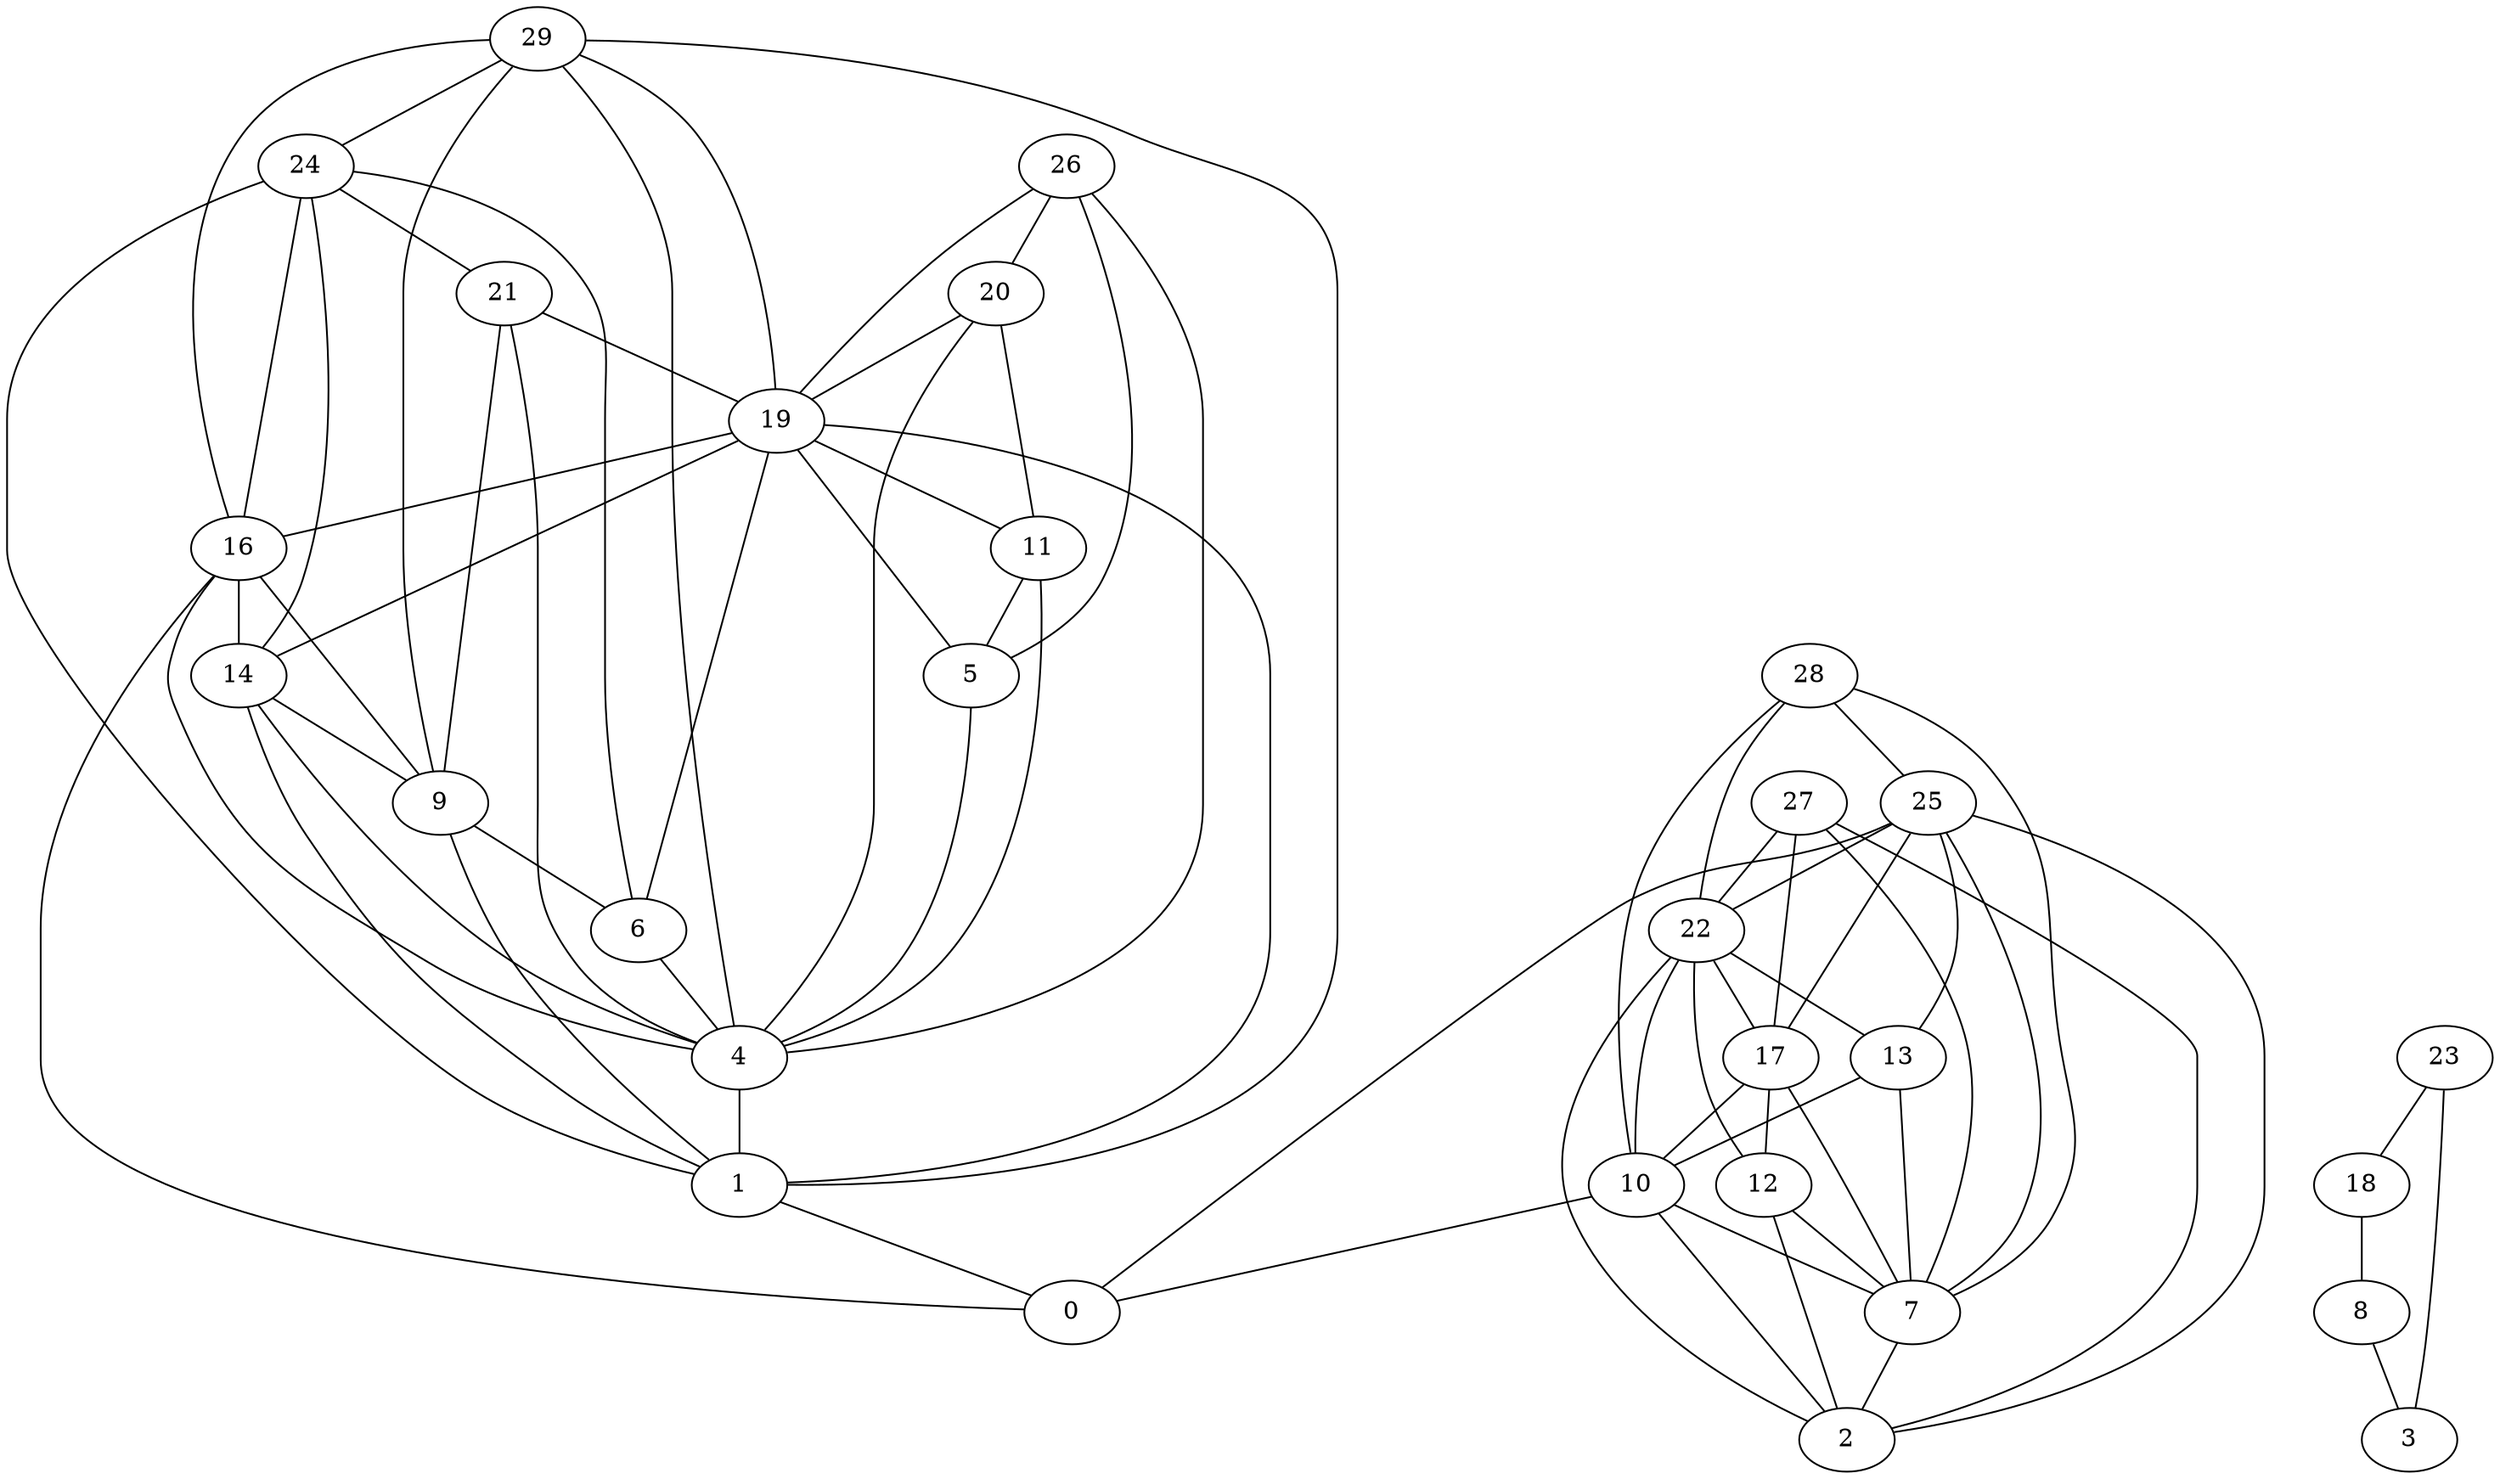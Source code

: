digraph "sensornet-topology" {
label = "";
rankdir="BT";"0"->"1" [arrowhead = "both"] 
"0"->"10" [arrowhead = "both"] 
"0"->"16" [arrowhead = "both"] 
"0"->"25" [arrowhead = "both"] 
"1"->"4" [arrowhead = "both"] 
"1"->"9" [arrowhead = "both"] 
"1"->"14" [arrowhead = "both"] 
"1"->"19" [arrowhead = "both"] 
"1"->"24" [arrowhead = "both"] 
"1"->"29" [arrowhead = "both"] 
"2"->"7" [arrowhead = "both"] 
"2"->"10" [arrowhead = "both"] 
"2"->"12" [arrowhead = "both"] 
"2"->"22" [arrowhead = "both"] 
"2"->"25" [arrowhead = "both"] 
"2"->"27" [arrowhead = "both"] 
"3"->"8" [arrowhead = "both"] 
"3"->"23" [arrowhead = "both"] 
"4"->"5" [arrowhead = "both"] 
"4"->"6" [arrowhead = "both"] 
"4"->"11" [arrowhead = "both"] 
"4"->"14" [arrowhead = "both"] 
"4"->"16" [arrowhead = "both"] 
"4"->"20" [arrowhead = "both"] 
"4"->"21" [arrowhead = "both"] 
"4"->"26" [arrowhead = "both"] 
"4"->"29" [arrowhead = "both"] 
"5"->"11" [arrowhead = "both"] 
"5"->"19" [arrowhead = "both"] 
"5"->"26" [arrowhead = "both"] 
"6"->"9" [arrowhead = "both"] 
"6"->"19" [arrowhead = "both"] 
"6"->"24" [arrowhead = "both"] 
"7"->"10" [arrowhead = "both"] 
"7"->"12" [arrowhead = "both"] 
"7"->"13" [arrowhead = "both"] 
"7"->"17" [arrowhead = "both"] 
"7"->"25" [arrowhead = "both"] 
"7"->"27" [arrowhead = "both"] 
"7"->"28" [arrowhead = "both"] 
"8"->"18" [arrowhead = "both"] 
"9"->"14" [arrowhead = "both"] 
"9"->"16" [arrowhead = "both"] 
"9"->"21" [arrowhead = "both"] 
"9"->"29" [arrowhead = "both"] 
"10"->"13" [arrowhead = "both"] 
"10"->"17" [arrowhead = "both"] 
"10"->"22" [arrowhead = "both"] 
"10"->"28" [arrowhead = "both"] 
"11"->"19" [arrowhead = "both"] 
"11"->"20" [arrowhead = "both"] 
"12"->"17" [arrowhead = "both"] 
"12"->"22" [arrowhead = "both"] 
"13"->"22" [arrowhead = "both"] 
"13"->"25" [arrowhead = "both"] 
"14"->"16" [arrowhead = "both"] 
"14"->"19" [arrowhead = "both"] 
"14"->"24" [arrowhead = "both"] 
"16"->"19" [arrowhead = "both"] 
"16"->"24" [arrowhead = "both"] 
"16"->"29" [arrowhead = "both"] 
"17"->"22" [arrowhead = "both"] 
"17"->"25" [arrowhead = "both"] 
"17"->"27" [arrowhead = "both"] 
"18"->"23" [arrowhead = "both"] 
"19"->"20" [arrowhead = "both"] 
"19"->"21" [arrowhead = "both"] 
"19"->"26" [arrowhead = "both"] 
"19"->"29" [arrowhead = "both"] 
"20"->"26" [arrowhead = "both"] 
"21"->"24" [arrowhead = "both"] 
"22"->"25" [arrowhead = "both"] 
"22"->"27" [arrowhead = "both"] 
"22"->"28" [arrowhead = "both"] 
"24"->"29" [arrowhead = "both"] 
"25"->"28" [arrowhead = "both"] 
}